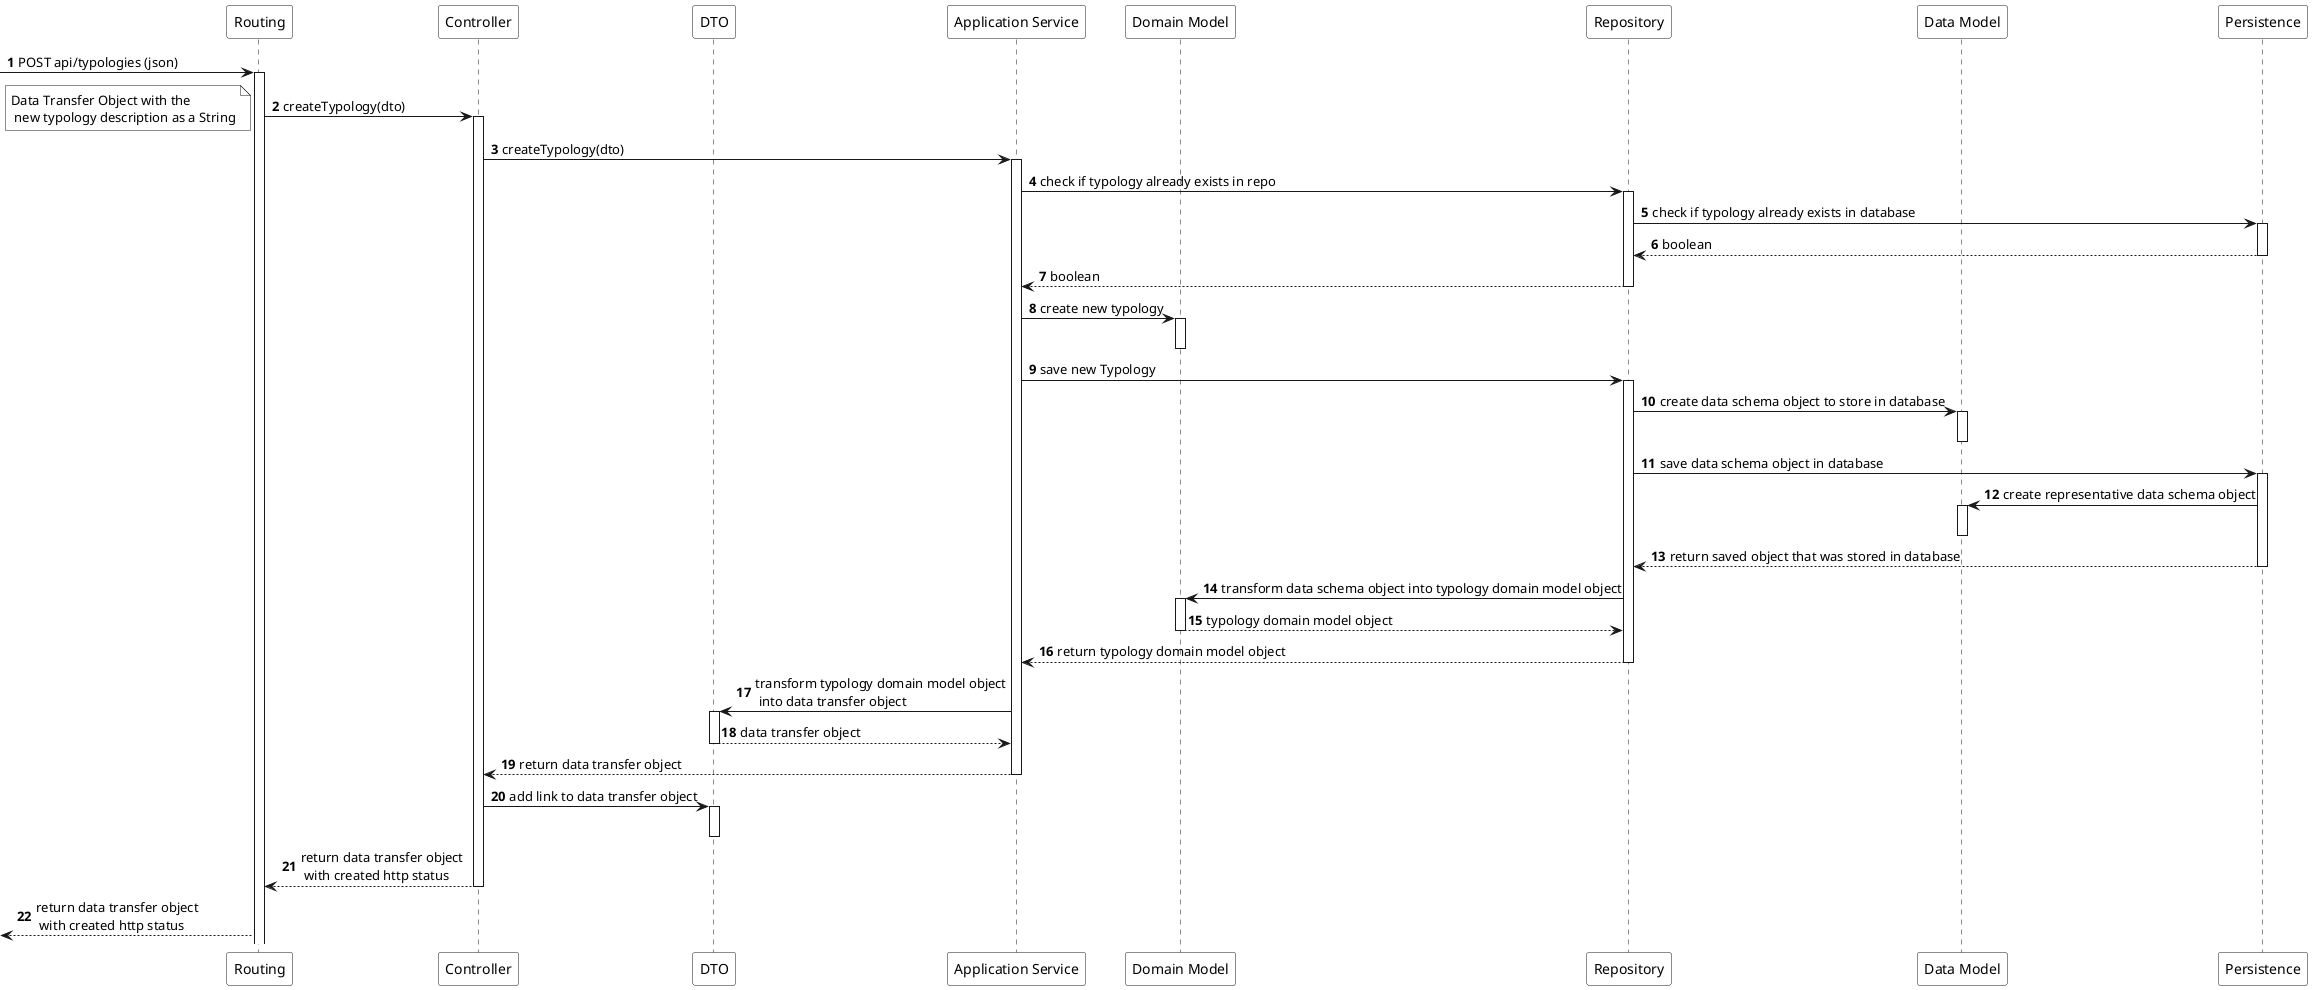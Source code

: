 @startuml
autonumber
participant "Routing" #FFFFFF
participant "Controller" #FFFFFF
participant "DTO" #FFFFFF
participant "Application Service" #FFFFFF
participant "Domain Model" #FFFFFF
participant "Repository" #FFFFFF
participant "Data Model" #FFFFFF
participant "Persistence" #FFFFFF

-> "Routing" ++ : POST api/typologies (json)
"Routing" -> "Controller" ++ : createTypology(dto)
note left #FFFFFF
Data Transfer Object with the
 new typology description as a String
end note

"Controller" -> "Application Service" ++ : createTypology(dto)
"Application Service" -> "Repository" ++: check if typology already exists in repo
"Repository" -> "Persistence" ++ : check if typology already exists in database
"Persistence" --> "Repository" : boolean
deactivate "Persistence"
"Repository" --> "Application Service" : boolean
deactivate "Repository"

"Application Service" -> "Domain Model" ++ : create new typology
deactivate

"Application Service" -> "Repository" ++ : save new Typology
"Repository" -> "Data Model" ++ : create data schema object to store in database
deactivate "Data Model"
"Repository" -> "Persistence" ++ : save data schema object in database
"Persistence" -> "Data Model" ++: create representative data schema object
deactivate

"Persistence" --> "Repository" : return saved object that was stored in database
deactivate "Persistence"
"Repository" -> "Domain Model" ++ : transform data schema object into typology domain model object
"Domain Model" --> "Repository" : typology domain model object
deactivate "Domain Model"
"Repository" --> "Application Service" : return typology domain model object
deactivate "Repository"

"Application Service" -> "DTO" ++ : transform typology domain model object \n into data transfer object
"DTO" --> "Application Service" : data transfer object
deactivate "DTO"
"Application Service" --> "Controller" : return data transfer object

deactivate "Application Service"

"Controller" -> "DTO" ++ : add link to data transfer object
deactivate "DTO"

"Controller" --> "Routing" : return data transfer object \n with created http status
deactivate "Controller"
<-- "Routing" : return data transfer object \n with created http status

@enduml
